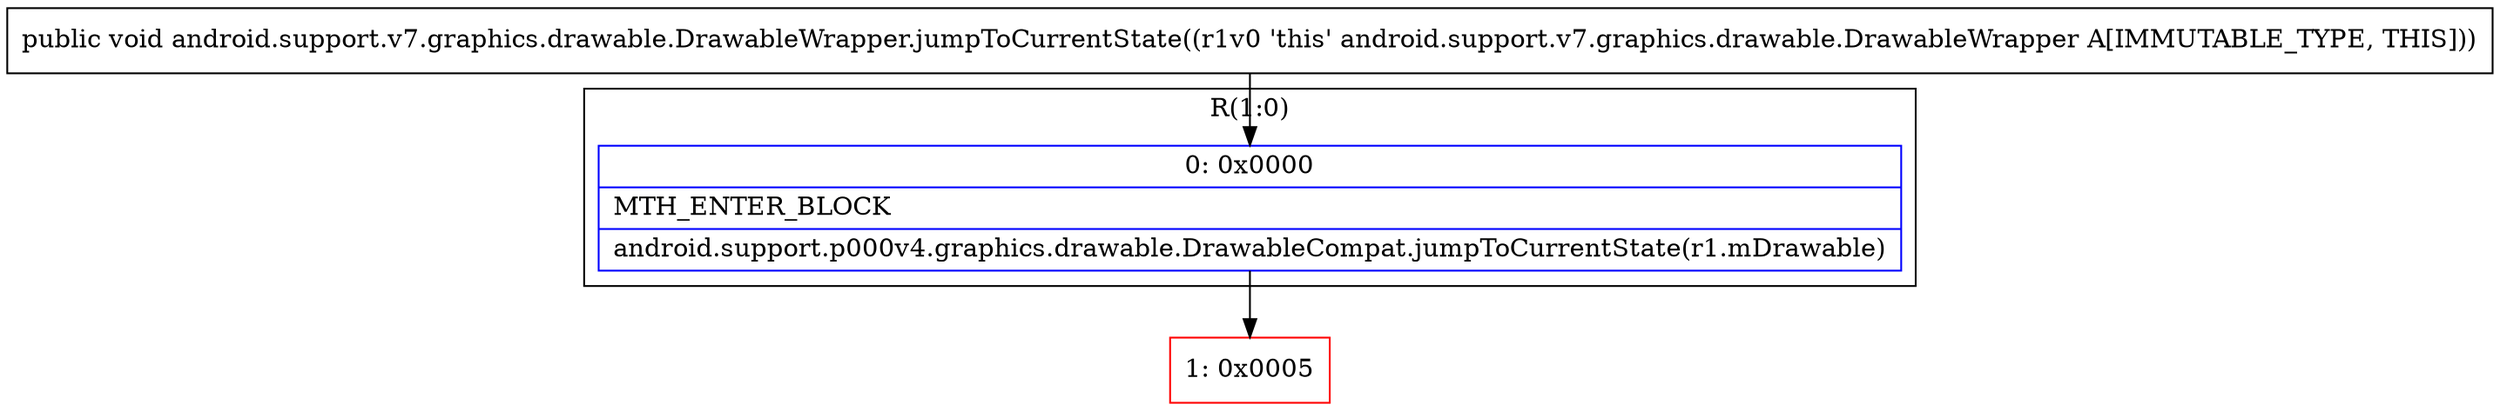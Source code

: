 digraph "CFG forandroid.support.v7.graphics.drawable.DrawableWrapper.jumpToCurrentState()V" {
subgraph cluster_Region_1427940602 {
label = "R(1:0)";
node [shape=record,color=blue];
Node_0 [shape=record,label="{0\:\ 0x0000|MTH_ENTER_BLOCK\l|android.support.p000v4.graphics.drawable.DrawableCompat.jumpToCurrentState(r1.mDrawable)\l}"];
}
Node_1 [shape=record,color=red,label="{1\:\ 0x0005}"];
MethodNode[shape=record,label="{public void android.support.v7.graphics.drawable.DrawableWrapper.jumpToCurrentState((r1v0 'this' android.support.v7.graphics.drawable.DrawableWrapper A[IMMUTABLE_TYPE, THIS])) }"];
MethodNode -> Node_0;
Node_0 -> Node_1;
}

